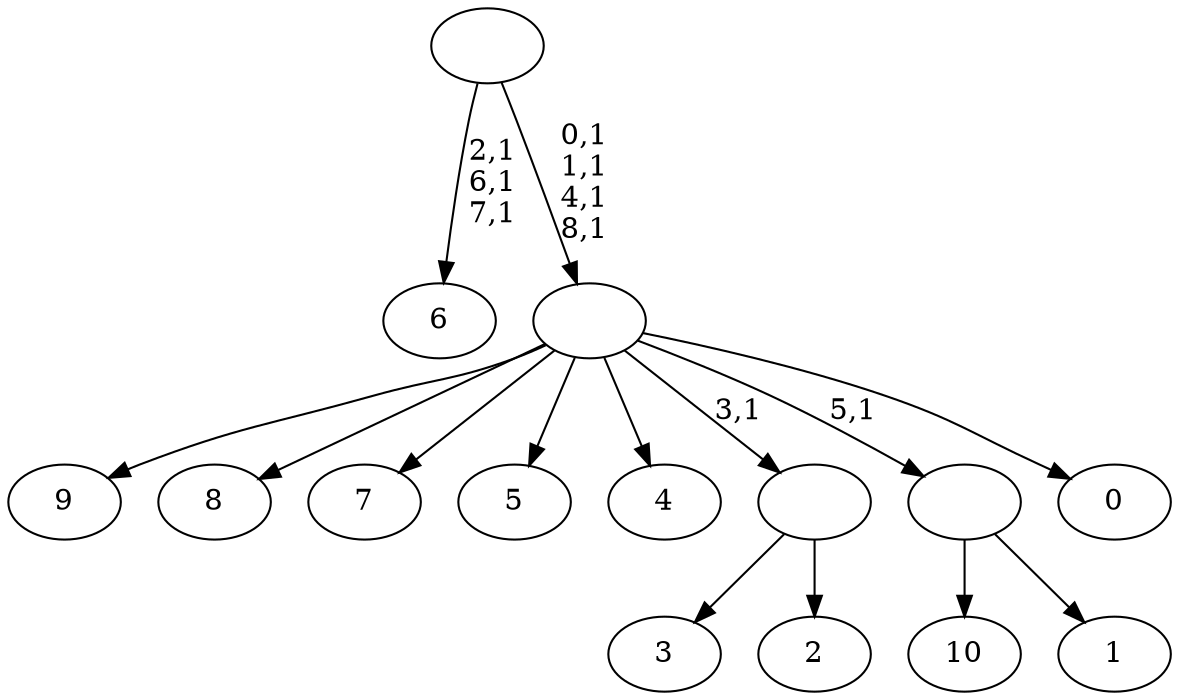 digraph T {
	20 [label="10"]
	19 [label="9"]
	18 [label="8"]
	17 [label="7"]
	16 [label="6"]
	12 [label="5"]
	11 [label="4"]
	10 [label="3"]
	9 [label="2"]
	8 [label=""]
	7 [label="1"]
	6 [label=""]
	5 [label="0"]
	4 [label=""]
	0 [label=""]
	8 -> 10 [label=""]
	8 -> 9 [label=""]
	6 -> 20 [label=""]
	6 -> 7 [label=""]
	4 -> 19 [label=""]
	4 -> 18 [label=""]
	4 -> 17 [label=""]
	4 -> 12 [label=""]
	4 -> 11 [label=""]
	4 -> 8 [label="3,1"]
	4 -> 6 [label="5,1"]
	4 -> 5 [label=""]
	0 -> 4 [label="0,1\n1,1\n4,1\n8,1"]
	0 -> 16 [label="2,1\n6,1\n7,1"]
}
